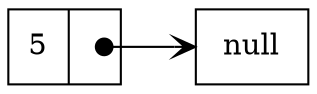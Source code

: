 digraph G { 
 	rankdir="LR" 
 	node [shape=record]
	0[label="{ <data> 5 | <ref>  }"]
	null [shape=box]
	0:ref:c -> null [arrowhead=vee, arrowtail=dot, dir=both, tailclip=false]
}